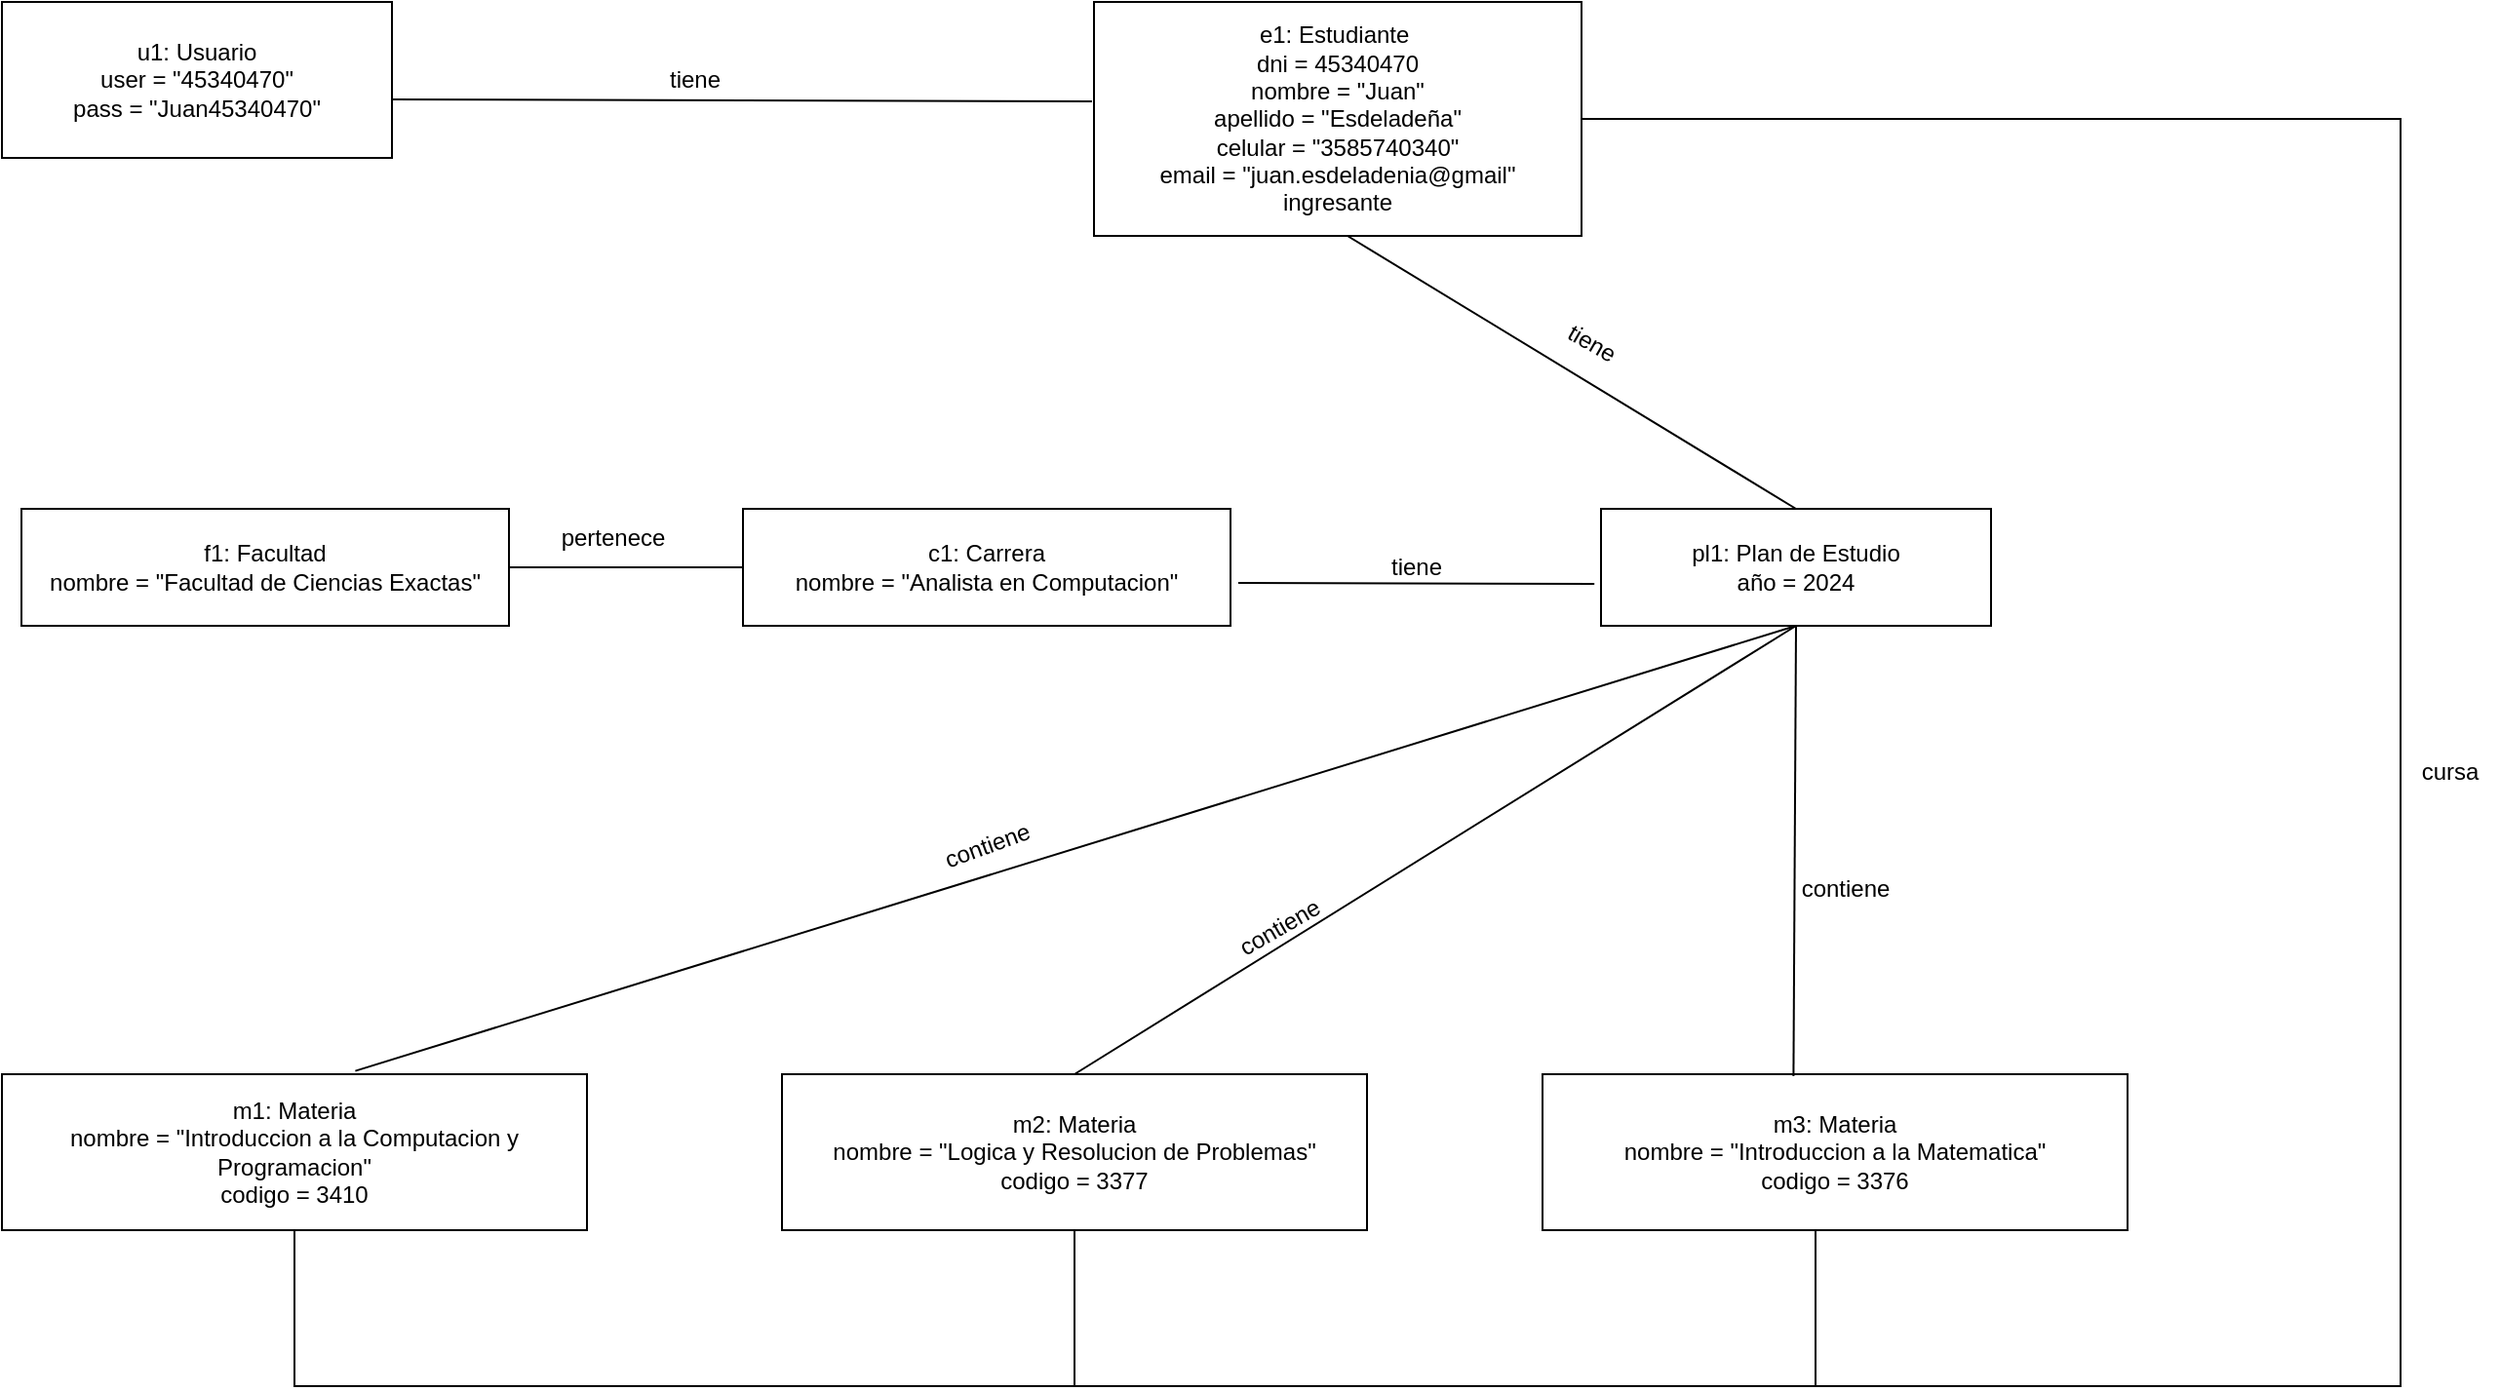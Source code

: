 <mxfile version="28.0.6">
  <diagram name="Diagrama de Objeto" id="objectDiagram1">
    <mxGraphModel dx="1389" dy="764" grid="1" gridSize="10" guides="1" tooltips="1" connect="1" arrows="1" fold="1" page="1" pageScale="1" pageWidth="827" pageHeight="1169" math="0" shadow="0">
      <root>
        <mxCell id="0" />
        <mxCell id="1" parent="0" />
        <mxCell id="p1" value="e1: Estudiante&amp;nbsp;&lt;br&gt;dni = 45340470&lt;br&gt;nombre = &quot;Juan&quot;&lt;br&gt;apellido = &quot;Esdeladeña&quot;&lt;br&gt;celular = &quot;3585740340&quot;&lt;br&gt;email = &quot;juan.esdeladenia@gmail&quot;&lt;div&gt;ingresante&lt;/div&gt;" style="shape=rectangle;whiteSpace=wrap;html=1;" parent="1" vertex="1">
          <mxGeometry x="660" y="50" width="250" height="120" as="geometry" />
        </mxCell>
        <mxCell id="u1" value="u1: Usuario&#xa;user = &quot;45340470&quot;&#xa;pass = &quot;Juan45340470&quot;" style="shape=rectangle;whiteSpace=wrap;html=1;" parent="1" vertex="1">
          <mxGeometry x="100" y="50" width="200" height="80" as="geometry" />
        </mxCell>
        <mxCell id="f1" value="f1: Facultad&#xa;nombre = &quot;Facultad de Ciencias Exactas&quot;" style="shape=rectangle;whiteSpace=wrap;html=1;" parent="1" vertex="1">
          <mxGeometry x="110" y="310" width="250" height="60" as="geometry" />
        </mxCell>
        <mxCell id="c1" value="c1: Carrera&#xa;nombre = &quot;Analista en Computacion&quot;" style="shape=rectangle;whiteSpace=wrap;html=1;" parent="1" vertex="1">
          <mxGeometry x="480" y="310" width="250" height="60" as="geometry" />
        </mxCell>
        <mxCell id="edge_c1_f1" style="edgeStyle=orthogonalEdgeStyle;endArrow=none;html=1;" parent="1" source="c1" target="f1" edge="1">
          <mxGeometry relative="1" as="geometry" />
        </mxCell>
        <mxCell id="pl1" value="pl1: Plan de Estudio&#xa;año = 2024" style="shape=rectangle;whiteSpace=wrap;html=1;" parent="1" vertex="1">
          <mxGeometry x="920" y="310" width="200" height="60" as="geometry" />
        </mxCell>
        <mxCell id="m1" value="m1: Materia&#xa;nombre = &quot;Introduccion a la Computacion y Programacion&quot;&#xa;codigo = 3410" style="shape=rectangle;whiteSpace=wrap;html=1;" parent="1" vertex="1">
          <mxGeometry x="100" y="600" width="300" height="80" as="geometry" />
        </mxCell>
        <mxCell id="m2" value="m2: Materia&#xa;nombre = &quot;Logica y Resolucion de Problemas&quot;&#xa;codigo = 3377" style="shape=rectangle;whiteSpace=wrap;html=1;" parent="1" vertex="1">
          <mxGeometry x="500" y="600" width="300" height="80" as="geometry" />
        </mxCell>
        <mxCell id="m3" value="m3: Materia&#xa;nombre = &quot;Introduccion a la Matematica&quot;&#xa;codigo = 3376" style="shape=rectangle;whiteSpace=wrap;html=1;" parent="1" vertex="1">
          <mxGeometry x="890" y="600" width="300" height="80" as="geometry" />
        </mxCell>
        <mxCell id="XUEC67fFINAnCRldMkw4-1" value="" style="endArrow=none;html=1;rounded=0;entryX=-0.004;entryY=0.425;entryDx=0;entryDy=0;entryPerimeter=0;" parent="1" target="p1" edge="1">
          <mxGeometry width="50" height="50" relative="1" as="geometry">
            <mxPoint x="300" y="100" as="sourcePoint" />
            <mxPoint x="350" y="50" as="targetPoint" />
          </mxGeometry>
        </mxCell>
        <mxCell id="XUEC67fFINAnCRldMkw4-3" value="" style="endArrow=none;html=1;rounded=0;entryX=1;entryY=0.5;entryDx=0;entryDy=0;" parent="1" target="p1" edge="1">
          <mxGeometry width="50" height="50" relative="1" as="geometry">
            <mxPoint x="1330" y="310" as="sourcePoint" />
            <mxPoint x="1330" y="140.0" as="targetPoint" />
            <Array as="points">
              <mxPoint x="1330" y="110" />
            </Array>
          </mxGeometry>
        </mxCell>
        <mxCell id="XUEC67fFINAnCRldMkw4-4" value="" style="endArrow=none;html=1;rounded=0;entryX=-0.017;entryY=0.641;entryDx=0;entryDy=0;entryPerimeter=0;exitX=1.016;exitY=0.633;exitDx=0;exitDy=0;exitPerimeter=0;" parent="1" source="c1" target="pl1" edge="1">
          <mxGeometry width="50" height="50" relative="1" as="geometry">
            <mxPoint x="730" y="350" as="sourcePoint" />
            <mxPoint x="780" y="300" as="targetPoint" />
          </mxGeometry>
        </mxCell>
        <mxCell id="XUEC67fFINAnCRldMkw4-9" value="" style="endArrow=none;html=1;rounded=0;exitX=0.429;exitY=0.013;exitDx=0;exitDy=0;exitPerimeter=0;" parent="1" source="m3" edge="1">
          <mxGeometry width="50" height="50" relative="1" as="geometry">
            <mxPoint x="1020" y="590" as="sourcePoint" />
            <mxPoint x="1020" y="370" as="targetPoint" />
          </mxGeometry>
        </mxCell>
        <mxCell id="XUEC67fFINAnCRldMkw4-11" value="" style="endArrow=none;html=1;rounded=0;exitX=0.604;exitY=-0.021;exitDx=0;exitDy=0;exitPerimeter=0;" parent="1" source="m1" edge="1">
          <mxGeometry width="50" height="50" relative="1" as="geometry">
            <mxPoint x="560" y="490" as="sourcePoint" />
            <mxPoint x="1020" y="370" as="targetPoint" />
            <Array as="points" />
          </mxGeometry>
        </mxCell>
        <mxCell id="XUEC67fFINAnCRldMkw4-12" value="" style="endArrow=none;html=1;rounded=0;exitX=0.5;exitY=1;exitDx=0;exitDy=0;" parent="1" edge="1">
          <mxGeometry width="50" height="50" relative="1" as="geometry">
            <mxPoint x="1030" y="680" as="sourcePoint" />
            <mxPoint x="1330" y="310" as="targetPoint" />
            <Array as="points">
              <mxPoint x="1030" y="760" />
              <mxPoint x="1330" y="760" />
            </Array>
          </mxGeometry>
        </mxCell>
        <mxCell id="XUEC67fFINAnCRldMkw4-13" value="" style="endArrow=none;html=1;rounded=0;exitX=0.5;exitY=1;exitDx=0;exitDy=0;" parent="1" source="m2" edge="1">
          <mxGeometry width="50" height="50" relative="1" as="geometry">
            <mxPoint x="990" y="810" as="sourcePoint" />
            <mxPoint x="1040" y="760" as="targetPoint" />
            <Array as="points">
              <mxPoint x="650" y="760" />
            </Array>
          </mxGeometry>
        </mxCell>
        <mxCell id="XUEC67fFINAnCRldMkw4-14" value="" style="endArrow=none;html=1;rounded=0;exitX=0.5;exitY=1;exitDx=0;exitDy=0;" parent="1" source="m1" edge="1">
          <mxGeometry width="50" height="50" relative="1" as="geometry">
            <mxPoint x="600" y="810" as="sourcePoint" />
            <mxPoint x="650" y="760" as="targetPoint" />
            <Array as="points">
              <mxPoint x="250" y="760" />
            </Array>
          </mxGeometry>
        </mxCell>
        <mxCell id="rfRbu2xtSHkhrHxc25T4-1" value="" style="endArrow=none;html=1;rounded=0;exitX=0.5;exitY=0;exitDx=0;exitDy=0;" edge="1" parent="1" source="pl1">
          <mxGeometry width="50" height="50" relative="1" as="geometry">
            <mxPoint x="740" y="220" as="sourcePoint" />
            <mxPoint x="790" y="170" as="targetPoint" />
          </mxGeometry>
        </mxCell>
        <mxCell id="rfRbu2xtSHkhrHxc25T4-2" value="tiene" style="text;html=1;align=center;verticalAlign=middle;resizable=0;points=[];autosize=1;strokeColor=none;fillColor=none;rotation=30;" vertex="1" parent="1">
          <mxGeometry x="890" y="210" width="50" height="30" as="geometry" />
        </mxCell>
        <mxCell id="rfRbu2xtSHkhrHxc25T4-3" value="tiene" style="text;html=1;align=center;verticalAlign=middle;resizable=0;points=[];autosize=1;strokeColor=none;fillColor=none;" vertex="1" parent="1">
          <mxGeometry x="430" y="75" width="50" height="30" as="geometry" />
        </mxCell>
        <mxCell id="rfRbu2xtSHkhrHxc25T4-4" value="" style="endArrow=none;html=1;rounded=0;exitX=0.5;exitY=0;exitDx=0;exitDy=0;" edge="1" parent="1" source="m2">
          <mxGeometry width="50" height="50" relative="1" as="geometry">
            <mxPoint x="970" y="420" as="sourcePoint" />
            <mxPoint x="1020" y="370" as="targetPoint" />
          </mxGeometry>
        </mxCell>
        <mxCell id="rfRbu2xtSHkhrHxc25T4-5" value="pertenece" style="text;html=1;align=center;verticalAlign=middle;resizable=0;points=[];autosize=1;strokeColor=none;fillColor=none;" vertex="1" parent="1">
          <mxGeometry x="373" y="310" width="80" height="30" as="geometry" />
        </mxCell>
        <mxCell id="rfRbu2xtSHkhrHxc25T4-6" value="tiene" style="text;html=1;align=center;verticalAlign=middle;resizable=0;points=[];autosize=1;strokeColor=none;fillColor=none;" vertex="1" parent="1">
          <mxGeometry x="800" y="325" width="50" height="30" as="geometry" />
        </mxCell>
        <mxCell id="rfRbu2xtSHkhrHxc25T4-7" value="contiene" style="text;html=1;align=center;verticalAlign=middle;resizable=0;points=[];autosize=1;strokeColor=none;fillColor=none;rotation=-20;" vertex="1" parent="1">
          <mxGeometry x="570" y="468" width="70" height="30" as="geometry" />
        </mxCell>
        <mxCell id="rfRbu2xtSHkhrHxc25T4-12" value="contiene" style="text;html=1;align=center;verticalAlign=middle;resizable=0;points=[];autosize=1;strokeColor=none;fillColor=none;rotation=-30;" vertex="1" parent="1">
          <mxGeometry x="720" y="510" width="70" height="30" as="geometry" />
        </mxCell>
        <mxCell id="rfRbu2xtSHkhrHxc25T4-13" value="contiene" style="text;html=1;align=center;verticalAlign=middle;resizable=0;points=[];autosize=1;strokeColor=none;fillColor=none;" vertex="1" parent="1">
          <mxGeometry x="1010" y="490" width="70" height="30" as="geometry" />
        </mxCell>
        <mxCell id="rfRbu2xtSHkhrHxc25T4-14" value="cursa" style="text;html=1;align=center;verticalAlign=middle;resizable=0;points=[];autosize=1;strokeColor=none;fillColor=none;" vertex="1" parent="1">
          <mxGeometry x="1330" y="430" width="50" height="30" as="geometry" />
        </mxCell>
      </root>
    </mxGraphModel>
  </diagram>
</mxfile>
